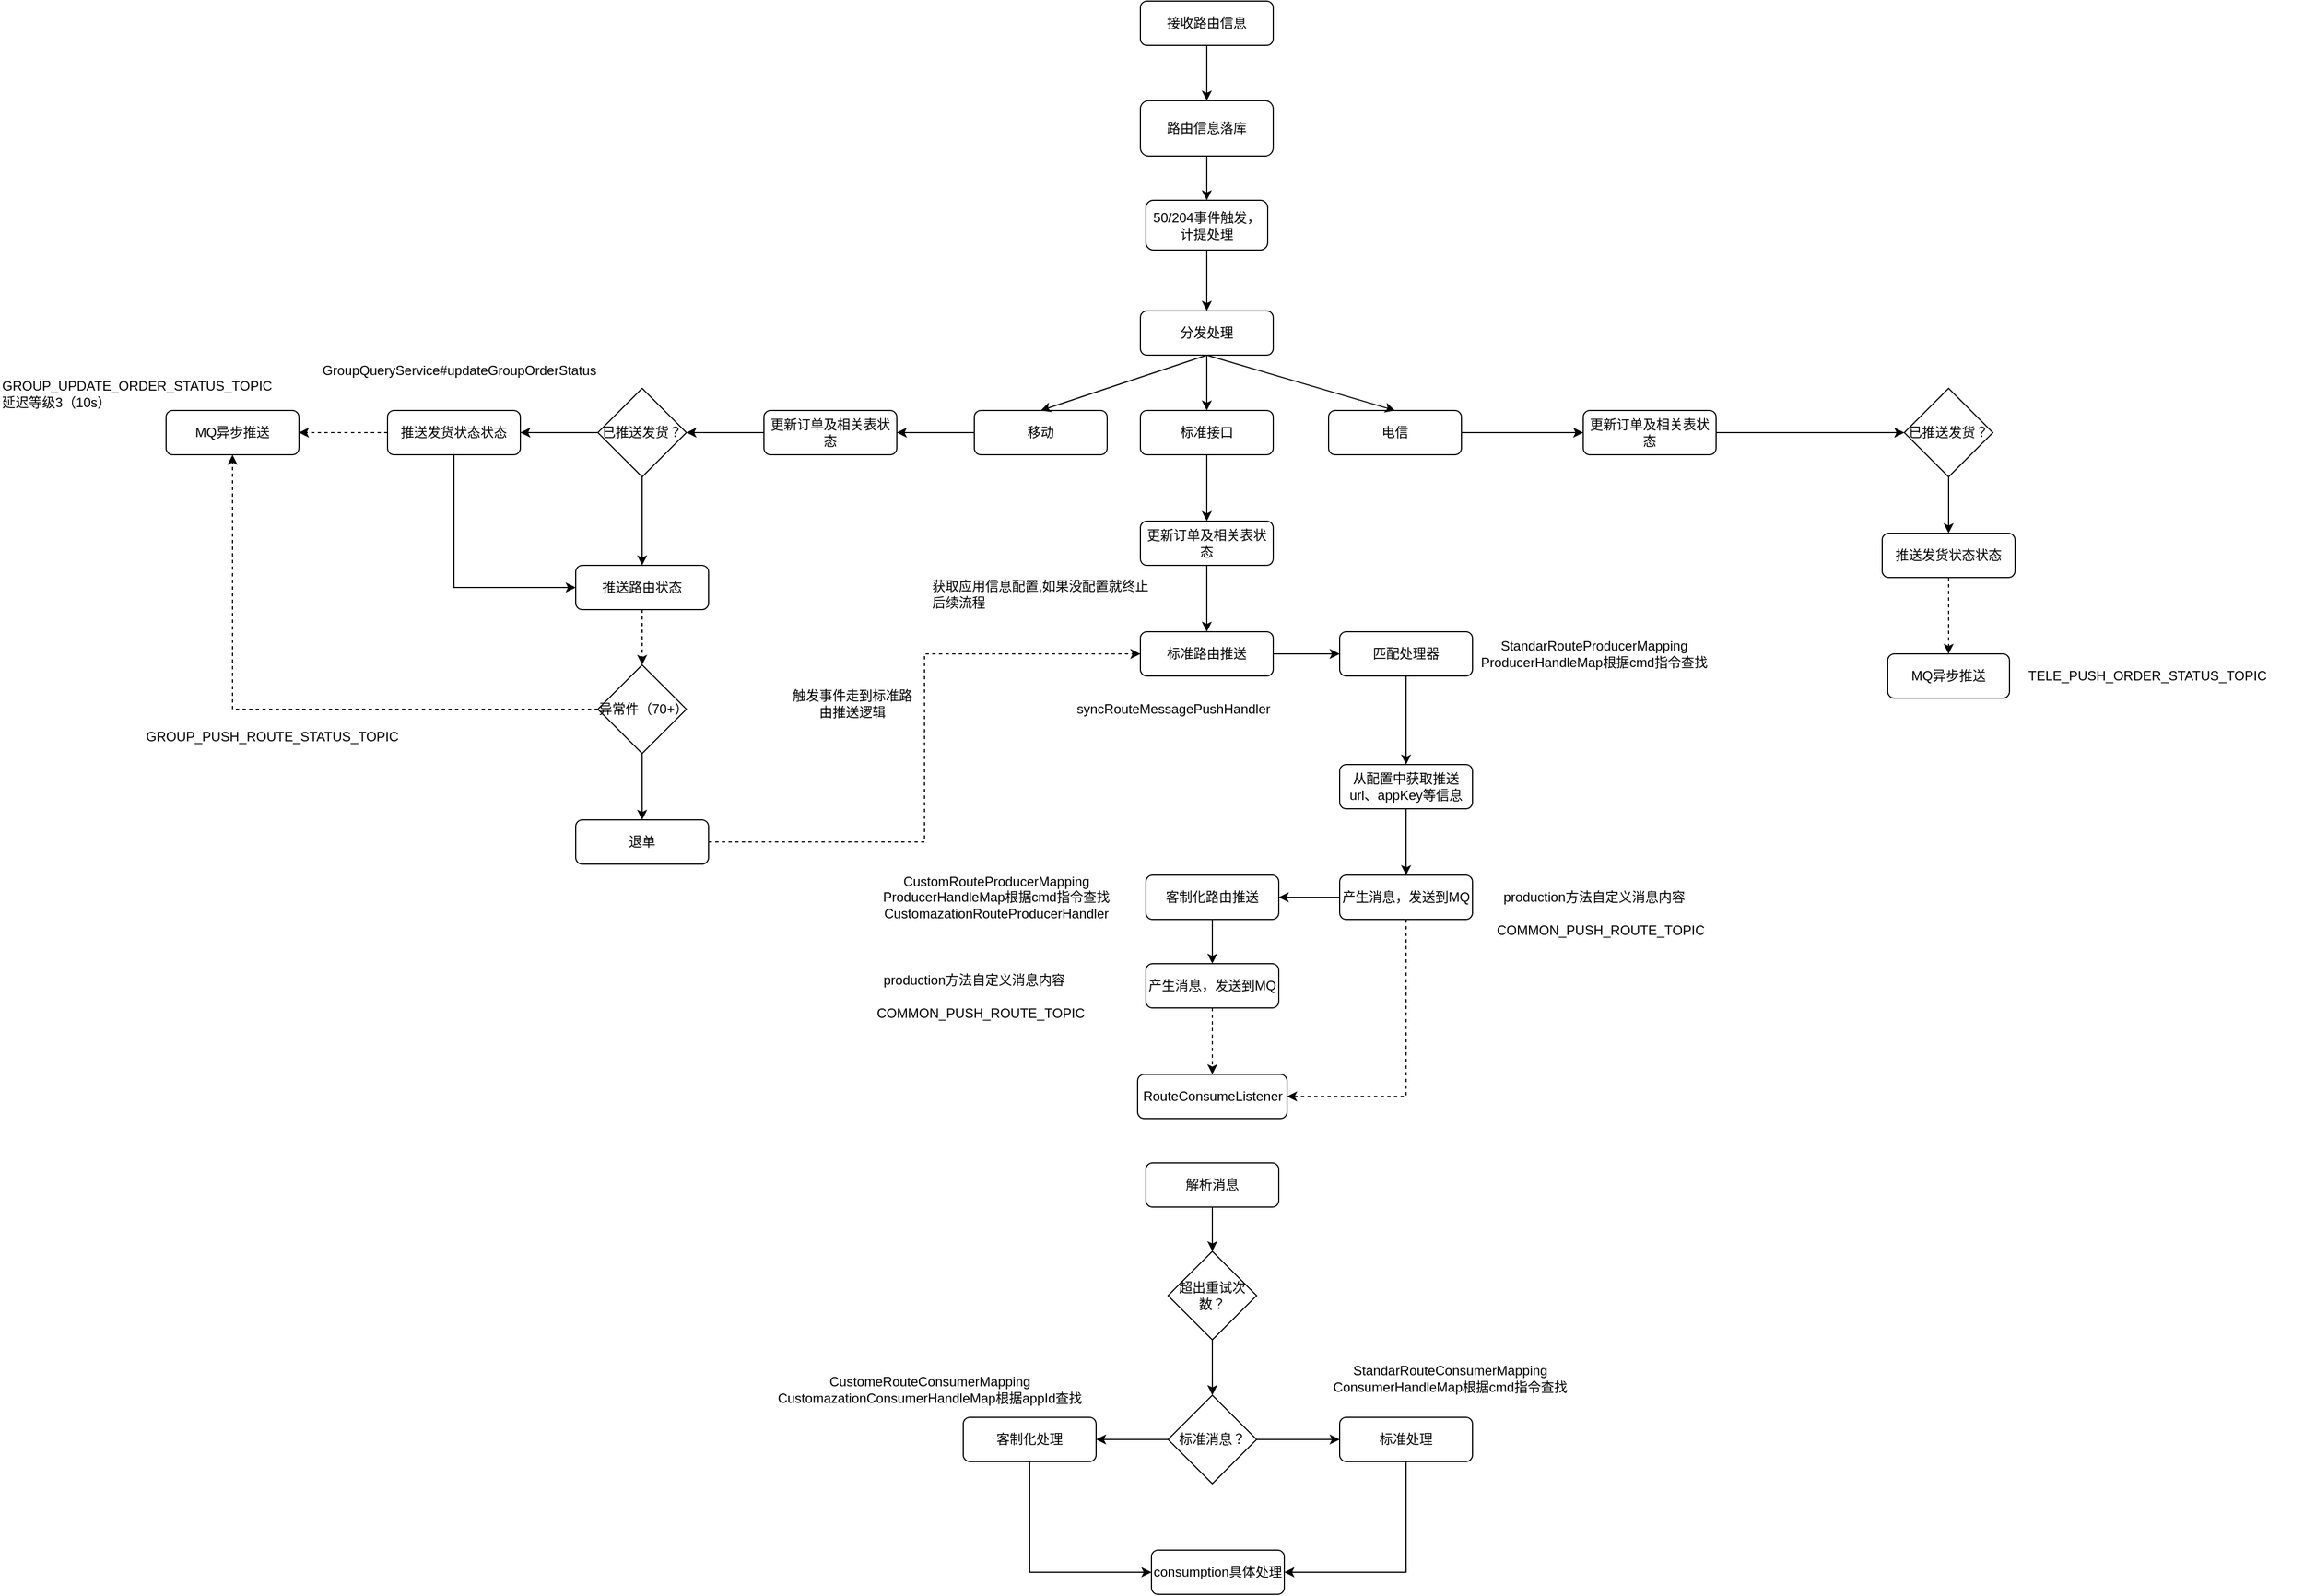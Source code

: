 <mxfile version="20.2.6" type="github">
  <diagram id="EuHHt0kimzctTxm0cvAj" name="第 1 页">
    <mxGraphModel dx="2591" dy="754" grid="1" gridSize="10" guides="1" tooltips="1" connect="1" arrows="1" fold="1" page="1" pageScale="1" pageWidth="1169" pageHeight="827" math="0" shadow="0">
      <root>
        <mxCell id="0" />
        <mxCell id="1" parent="0" />
        <mxCell id="pNDF83GQEm-mEWTt1PWk-8" style="edgeStyle=orthogonalEdgeStyle;rounded=0;orthogonalLoop=1;jettySize=auto;html=1;entryX=0.5;entryY=0;entryDx=0;entryDy=0;" edge="1" parent="1" source="pNDF83GQEm-mEWTt1PWk-1" target="pNDF83GQEm-mEWTt1PWk-2">
          <mxGeometry relative="1" as="geometry" />
        </mxCell>
        <mxCell id="pNDF83GQEm-mEWTt1PWk-1" value="接收路由信息" style="rounded=1;whiteSpace=wrap;html=1;" vertex="1" parent="1">
          <mxGeometry x="640" y="80" width="120" height="40" as="geometry" />
        </mxCell>
        <mxCell id="pNDF83GQEm-mEWTt1PWk-9" style="edgeStyle=orthogonalEdgeStyle;rounded=0;orthogonalLoop=1;jettySize=auto;html=1;" edge="1" parent="1" source="pNDF83GQEm-mEWTt1PWk-2" target="pNDF83GQEm-mEWTt1PWk-13">
          <mxGeometry relative="1" as="geometry" />
        </mxCell>
        <mxCell id="pNDF83GQEm-mEWTt1PWk-2" value="路由信息落库" style="rounded=1;whiteSpace=wrap;html=1;" vertex="1" parent="1">
          <mxGeometry x="640" y="170" width="120" height="50" as="geometry" />
        </mxCell>
        <mxCell id="pNDF83GQEm-mEWTt1PWk-10" style="edgeStyle=orthogonalEdgeStyle;rounded=0;orthogonalLoop=1;jettySize=auto;html=1;entryX=0.5;entryY=0;entryDx=0;entryDy=0;" edge="1" parent="1" source="pNDF83GQEm-mEWTt1PWk-3" target="pNDF83GQEm-mEWTt1PWk-6">
          <mxGeometry relative="1" as="geometry" />
        </mxCell>
        <mxCell id="pNDF83GQEm-mEWTt1PWk-3" value="分发处理" style="rounded=1;whiteSpace=wrap;html=1;" vertex="1" parent="1">
          <mxGeometry x="640" y="360" width="120" height="40" as="geometry" />
        </mxCell>
        <mxCell id="pNDF83GQEm-mEWTt1PWk-18" style="edgeStyle=orthogonalEdgeStyle;rounded=0;orthogonalLoop=1;jettySize=auto;html=1;entryX=1;entryY=0.5;entryDx=0;entryDy=0;" edge="1" parent="1" source="pNDF83GQEm-mEWTt1PWk-5" target="pNDF83GQEm-mEWTt1PWk-29">
          <mxGeometry relative="1" as="geometry" />
        </mxCell>
        <mxCell id="pNDF83GQEm-mEWTt1PWk-5" value="移动" style="rounded=1;whiteSpace=wrap;html=1;" vertex="1" parent="1">
          <mxGeometry x="490" y="450" width="120" height="40" as="geometry" />
        </mxCell>
        <mxCell id="pNDF83GQEm-mEWTt1PWk-64" style="edgeStyle=orthogonalEdgeStyle;rounded=0;orthogonalLoop=1;jettySize=auto;html=1;exitX=0.5;exitY=1;exitDx=0;exitDy=0;" edge="1" parent="1" source="pNDF83GQEm-mEWTt1PWk-6" target="pNDF83GQEm-mEWTt1PWk-63">
          <mxGeometry relative="1" as="geometry" />
        </mxCell>
        <mxCell id="pNDF83GQEm-mEWTt1PWk-6" value="标准接口" style="rounded=1;whiteSpace=wrap;html=1;" vertex="1" parent="1">
          <mxGeometry x="640" y="450" width="120" height="40" as="geometry" />
        </mxCell>
        <mxCell id="pNDF83GQEm-mEWTt1PWk-59" style="edgeStyle=orthogonalEdgeStyle;rounded=0;orthogonalLoop=1;jettySize=auto;html=1;entryX=0;entryY=0.5;entryDx=0;entryDy=0;" edge="1" parent="1" source="pNDF83GQEm-mEWTt1PWk-7" target="pNDF83GQEm-mEWTt1PWk-53">
          <mxGeometry relative="1" as="geometry" />
        </mxCell>
        <mxCell id="pNDF83GQEm-mEWTt1PWk-7" value="电信" style="rounded=1;whiteSpace=wrap;html=1;" vertex="1" parent="1">
          <mxGeometry x="810" y="450" width="120" height="40" as="geometry" />
        </mxCell>
        <mxCell id="pNDF83GQEm-mEWTt1PWk-11" value="" style="endArrow=classic;html=1;rounded=0;exitX=0.5;exitY=1;exitDx=0;exitDy=0;entryX=0.5;entryY=0;entryDx=0;entryDy=0;" edge="1" parent="1" source="pNDF83GQEm-mEWTt1PWk-3" target="pNDF83GQEm-mEWTt1PWk-7">
          <mxGeometry width="50" height="50" relative="1" as="geometry">
            <mxPoint x="850" y="400" as="sourcePoint" />
            <mxPoint x="900" y="350" as="targetPoint" />
          </mxGeometry>
        </mxCell>
        <mxCell id="pNDF83GQEm-mEWTt1PWk-12" value="" style="endArrow=classic;html=1;rounded=0;exitX=0.5;exitY=1;exitDx=0;exitDy=0;entryX=0.5;entryY=0;entryDx=0;entryDy=0;" edge="1" parent="1" source="pNDF83GQEm-mEWTt1PWk-3" target="pNDF83GQEm-mEWTt1PWk-5">
          <mxGeometry width="50" height="50" relative="1" as="geometry">
            <mxPoint x="400" y="480" as="sourcePoint" />
            <mxPoint x="450" y="430" as="targetPoint" />
          </mxGeometry>
        </mxCell>
        <mxCell id="pNDF83GQEm-mEWTt1PWk-14" style="edgeStyle=orthogonalEdgeStyle;rounded=0;orthogonalLoop=1;jettySize=auto;html=1;entryX=0.5;entryY=0;entryDx=0;entryDy=0;" edge="1" parent="1" source="pNDF83GQEm-mEWTt1PWk-13" target="pNDF83GQEm-mEWTt1PWk-3">
          <mxGeometry relative="1" as="geometry" />
        </mxCell>
        <mxCell id="pNDF83GQEm-mEWTt1PWk-13" value="50/204事件触发，计提处理" style="rounded=1;whiteSpace=wrap;html=1;" vertex="1" parent="1">
          <mxGeometry x="645" y="260" width="110" height="45" as="geometry" />
        </mxCell>
        <mxCell id="pNDF83GQEm-mEWTt1PWk-21" style="edgeStyle=orthogonalEdgeStyle;rounded=0;orthogonalLoop=1;jettySize=auto;html=1;entryX=1;entryY=0.5;entryDx=0;entryDy=0;" edge="1" parent="1" source="pNDF83GQEm-mEWTt1PWk-17" target="pNDF83GQEm-mEWTt1PWk-20">
          <mxGeometry relative="1" as="geometry" />
        </mxCell>
        <mxCell id="pNDF83GQEm-mEWTt1PWk-23" style="edgeStyle=orthogonalEdgeStyle;rounded=0;orthogonalLoop=1;jettySize=auto;html=1;entryX=0.5;entryY=0;entryDx=0;entryDy=0;" edge="1" parent="1" source="pNDF83GQEm-mEWTt1PWk-17" target="pNDF83GQEm-mEWTt1PWk-19">
          <mxGeometry relative="1" as="geometry" />
        </mxCell>
        <mxCell id="pNDF83GQEm-mEWTt1PWk-17" value="已推送发货？" style="rhombus;whiteSpace=wrap;html=1;" vertex="1" parent="1">
          <mxGeometry x="150" y="430" width="80" height="80" as="geometry" />
        </mxCell>
        <mxCell id="pNDF83GQEm-mEWTt1PWk-33" style="edgeStyle=orthogonalEdgeStyle;rounded=0;orthogonalLoop=1;jettySize=auto;html=1;entryX=0.5;entryY=0;entryDx=0;entryDy=0;dashed=1;" edge="1" parent="1" source="pNDF83GQEm-mEWTt1PWk-19" target="pNDF83GQEm-mEWTt1PWk-32">
          <mxGeometry relative="1" as="geometry" />
        </mxCell>
        <mxCell id="pNDF83GQEm-mEWTt1PWk-19" value="推送路由状态" style="rounded=1;whiteSpace=wrap;html=1;" vertex="1" parent="1">
          <mxGeometry x="130" y="590" width="120" height="40" as="geometry" />
        </mxCell>
        <mxCell id="pNDF83GQEm-mEWTt1PWk-22" style="edgeStyle=orthogonalEdgeStyle;rounded=0;orthogonalLoop=1;jettySize=auto;html=1;entryX=0;entryY=0.5;entryDx=0;entryDy=0;exitX=0.5;exitY=1;exitDx=0;exitDy=0;" edge="1" parent="1" source="pNDF83GQEm-mEWTt1PWk-20" target="pNDF83GQEm-mEWTt1PWk-19">
          <mxGeometry relative="1" as="geometry" />
        </mxCell>
        <mxCell id="pNDF83GQEm-mEWTt1PWk-27" style="edgeStyle=orthogonalEdgeStyle;rounded=0;orthogonalLoop=1;jettySize=auto;html=1;entryX=1;entryY=0.5;entryDx=0;entryDy=0;dashed=1;" edge="1" parent="1" source="pNDF83GQEm-mEWTt1PWk-20" target="pNDF83GQEm-mEWTt1PWk-26">
          <mxGeometry relative="1" as="geometry" />
        </mxCell>
        <mxCell id="pNDF83GQEm-mEWTt1PWk-20" value="推送发货状态状态" style="rounded=1;whiteSpace=wrap;html=1;" vertex="1" parent="1">
          <mxGeometry x="-40" y="450" width="120" height="40" as="geometry" />
        </mxCell>
        <mxCell id="pNDF83GQEm-mEWTt1PWk-24" value="GroupQueryService#updateGroupOrderStatus" style="text;html=1;strokeColor=none;fillColor=none;align=center;verticalAlign=middle;whiteSpace=wrap;rounded=0;" vertex="1" parent="1">
          <mxGeometry x="-100" y="399" width="250" height="30" as="geometry" />
        </mxCell>
        <mxCell id="pNDF83GQEm-mEWTt1PWk-26" value="MQ异步推送" style="rounded=1;whiteSpace=wrap;html=1;" vertex="1" parent="1">
          <mxGeometry x="-240" y="450" width="120" height="40" as="geometry" />
        </mxCell>
        <mxCell id="pNDF83GQEm-mEWTt1PWk-28" value="GROUP_UPDATE_ORDER_STATUS_TOPIC&lt;br&gt;延迟等级3（10s）" style="text;html=1;strokeColor=none;fillColor=none;align=left;verticalAlign=middle;whiteSpace=wrap;rounded=0;" vertex="1" parent="1">
          <mxGeometry x="-390" y="420" width="250" height="30" as="geometry" />
        </mxCell>
        <mxCell id="pNDF83GQEm-mEWTt1PWk-30" style="edgeStyle=orthogonalEdgeStyle;rounded=0;orthogonalLoop=1;jettySize=auto;html=1;entryX=1;entryY=0.5;entryDx=0;entryDy=0;" edge="1" parent="1" source="pNDF83GQEm-mEWTt1PWk-29" target="pNDF83GQEm-mEWTt1PWk-17">
          <mxGeometry relative="1" as="geometry" />
        </mxCell>
        <mxCell id="pNDF83GQEm-mEWTt1PWk-29" value="更新订单及相关表状态" style="rounded=1;whiteSpace=wrap;html=1;" vertex="1" parent="1">
          <mxGeometry x="300" y="450" width="120" height="40" as="geometry" />
        </mxCell>
        <mxCell id="pNDF83GQEm-mEWTt1PWk-34" style="edgeStyle=orthogonalEdgeStyle;rounded=0;orthogonalLoop=1;jettySize=auto;html=1;entryX=0.5;entryY=1;entryDx=0;entryDy=0;dashed=1;" edge="1" parent="1" source="pNDF83GQEm-mEWTt1PWk-32" target="pNDF83GQEm-mEWTt1PWk-26">
          <mxGeometry relative="1" as="geometry" />
        </mxCell>
        <mxCell id="pNDF83GQEm-mEWTt1PWk-38" style="edgeStyle=orthogonalEdgeStyle;rounded=0;orthogonalLoop=1;jettySize=auto;html=1;entryX=0.5;entryY=0;entryDx=0;entryDy=0;" edge="1" parent="1" source="pNDF83GQEm-mEWTt1PWk-32" target="pNDF83GQEm-mEWTt1PWk-37">
          <mxGeometry relative="1" as="geometry" />
        </mxCell>
        <mxCell id="pNDF83GQEm-mEWTt1PWk-32" value="异常件（70+）" style="rhombus;whiteSpace=wrap;html=1;" vertex="1" parent="1">
          <mxGeometry x="150" y="680" width="80" height="80" as="geometry" />
        </mxCell>
        <mxCell id="pNDF83GQEm-mEWTt1PWk-35" value="GROUP_PUSH_ROUTE_STATUS_TOPIC" style="text;html=1;strokeColor=none;fillColor=none;align=left;verticalAlign=middle;whiteSpace=wrap;rounded=0;" vertex="1" parent="1">
          <mxGeometry x="-260" y="730" width="250" height="30" as="geometry" />
        </mxCell>
        <mxCell id="pNDF83GQEm-mEWTt1PWk-108" style="edgeStyle=orthogonalEdgeStyle;rounded=0;orthogonalLoop=1;jettySize=auto;html=1;entryX=0;entryY=0.5;entryDx=0;entryDy=0;dashed=1;" edge="1" parent="1" source="pNDF83GQEm-mEWTt1PWk-37" target="pNDF83GQEm-mEWTt1PWk-66">
          <mxGeometry relative="1" as="geometry">
            <mxPoint x="470" y="700" as="targetPoint" />
          </mxGeometry>
        </mxCell>
        <mxCell id="pNDF83GQEm-mEWTt1PWk-37" value="退单" style="rounded=1;whiteSpace=wrap;html=1;" vertex="1" parent="1">
          <mxGeometry x="130" y="820" width="120" height="40" as="geometry" />
        </mxCell>
        <mxCell id="pNDF83GQEm-mEWTt1PWk-41" style="edgeStyle=orthogonalEdgeStyle;rounded=0;orthogonalLoop=1;jettySize=auto;html=1;entryX=0.5;entryY=0;entryDx=0;entryDy=0;" edge="1" parent="1" source="pNDF83GQEm-mEWTt1PWk-43" target="pNDF83GQEm-mEWTt1PWk-48">
          <mxGeometry relative="1" as="geometry" />
        </mxCell>
        <mxCell id="pNDF83GQEm-mEWTt1PWk-43" value="已推送发货？" style="rhombus;whiteSpace=wrap;html=1;" vertex="1" parent="1">
          <mxGeometry x="1330" y="430" width="80" height="80" as="geometry" />
        </mxCell>
        <mxCell id="pNDF83GQEm-mEWTt1PWk-47" style="edgeStyle=orthogonalEdgeStyle;rounded=0;orthogonalLoop=1;jettySize=auto;html=1;entryX=0.5;entryY=0;entryDx=0;entryDy=0;dashed=1;" edge="1" parent="1" source="pNDF83GQEm-mEWTt1PWk-48" target="pNDF83GQEm-mEWTt1PWk-50">
          <mxGeometry relative="1" as="geometry" />
        </mxCell>
        <mxCell id="pNDF83GQEm-mEWTt1PWk-48" value="推送发货状态状态" style="rounded=1;whiteSpace=wrap;html=1;" vertex="1" parent="1">
          <mxGeometry x="1310" y="561" width="120" height="40" as="geometry" />
        </mxCell>
        <mxCell id="pNDF83GQEm-mEWTt1PWk-50" value="MQ异步推送" style="rounded=1;whiteSpace=wrap;html=1;" vertex="1" parent="1">
          <mxGeometry x="1315" y="670" width="110" height="40" as="geometry" />
        </mxCell>
        <mxCell id="pNDF83GQEm-mEWTt1PWk-51" value="TELE_PUSH_ORDER_STATUS_TOPIC" style="text;html=1;strokeColor=none;fillColor=none;align=left;verticalAlign=middle;whiteSpace=wrap;rounded=0;" vertex="1" parent="1">
          <mxGeometry x="1440" y="675" width="250" height="30" as="geometry" />
        </mxCell>
        <mxCell id="pNDF83GQEm-mEWTt1PWk-62" style="edgeStyle=orthogonalEdgeStyle;rounded=0;orthogonalLoop=1;jettySize=auto;html=1;entryX=0;entryY=0.5;entryDx=0;entryDy=0;" edge="1" parent="1" source="pNDF83GQEm-mEWTt1PWk-53" target="pNDF83GQEm-mEWTt1PWk-43">
          <mxGeometry relative="1" as="geometry">
            <mxPoint x="1290" y="470" as="sourcePoint" />
          </mxGeometry>
        </mxCell>
        <mxCell id="pNDF83GQEm-mEWTt1PWk-53" value="更新订单及相关表状态" style="rounded=1;whiteSpace=wrap;html=1;" vertex="1" parent="1">
          <mxGeometry x="1040" y="450" width="120" height="40" as="geometry" />
        </mxCell>
        <mxCell id="pNDF83GQEm-mEWTt1PWk-67" style="edgeStyle=orthogonalEdgeStyle;rounded=0;orthogonalLoop=1;jettySize=auto;html=1;entryX=0.5;entryY=0;entryDx=0;entryDy=0;" edge="1" parent="1" source="pNDF83GQEm-mEWTt1PWk-63" target="pNDF83GQEm-mEWTt1PWk-66">
          <mxGeometry relative="1" as="geometry" />
        </mxCell>
        <mxCell id="pNDF83GQEm-mEWTt1PWk-63" value="更新订单及相关表状态" style="rounded=1;whiteSpace=wrap;html=1;" vertex="1" parent="1">
          <mxGeometry x="640" y="550" width="120" height="40" as="geometry" />
        </mxCell>
        <mxCell id="pNDF83GQEm-mEWTt1PWk-80" style="edgeStyle=orthogonalEdgeStyle;rounded=0;orthogonalLoop=1;jettySize=auto;html=1;entryX=0;entryY=0.5;entryDx=0;entryDy=0;" edge="1" parent="1" source="pNDF83GQEm-mEWTt1PWk-66" target="pNDF83GQEm-mEWTt1PWk-70">
          <mxGeometry relative="1" as="geometry" />
        </mxCell>
        <mxCell id="pNDF83GQEm-mEWTt1PWk-66" value="标准路由推送" style="rounded=1;whiteSpace=wrap;html=1;" vertex="1" parent="1">
          <mxGeometry x="640" y="650" width="120" height="40" as="geometry" />
        </mxCell>
        <mxCell id="pNDF83GQEm-mEWTt1PWk-68" value="获取应用信息配置,如果没配置就终止后续流程" style="text;html=1;strokeColor=none;fillColor=none;align=left;verticalAlign=middle;whiteSpace=wrap;rounded=0;" vertex="1" parent="1">
          <mxGeometry x="450" y="601" width="200" height="30" as="geometry" />
        </mxCell>
        <mxCell id="pNDF83GQEm-mEWTt1PWk-69" value="syncRouteMessagePushHandler" style="text;html=1;strokeColor=none;fillColor=none;align=center;verticalAlign=middle;whiteSpace=wrap;rounded=0;" vertex="1" parent="1">
          <mxGeometry x="575" y="705" width="190" height="30" as="geometry" />
        </mxCell>
        <mxCell id="pNDF83GQEm-mEWTt1PWk-75" style="edgeStyle=orthogonalEdgeStyle;rounded=0;orthogonalLoop=1;jettySize=auto;html=1;" edge="1" parent="1" source="pNDF83GQEm-mEWTt1PWk-70" target="pNDF83GQEm-mEWTt1PWk-74">
          <mxGeometry relative="1" as="geometry" />
        </mxCell>
        <mxCell id="pNDF83GQEm-mEWTt1PWk-70" value="匹配处理器" style="rounded=1;whiteSpace=wrap;html=1;" vertex="1" parent="1">
          <mxGeometry x="820" y="650" width="120" height="40" as="geometry" />
        </mxCell>
        <mxCell id="pNDF83GQEm-mEWTt1PWk-72" value="StandarRouteProducerMapping&lt;br&gt;ProducerHandleMap根据cmd指令查找" style="text;html=1;strokeColor=none;fillColor=none;align=center;verticalAlign=middle;whiteSpace=wrap;rounded=0;" vertex="1" parent="1">
          <mxGeometry x="930" y="655" width="240" height="30" as="geometry" />
        </mxCell>
        <mxCell id="pNDF83GQEm-mEWTt1PWk-77" style="edgeStyle=orthogonalEdgeStyle;rounded=0;orthogonalLoop=1;jettySize=auto;html=1;" edge="1" parent="1" source="pNDF83GQEm-mEWTt1PWk-74" target="pNDF83GQEm-mEWTt1PWk-76">
          <mxGeometry relative="1" as="geometry" />
        </mxCell>
        <mxCell id="pNDF83GQEm-mEWTt1PWk-74" value="从配置中获取推送url、appKey等信息" style="rounded=1;whiteSpace=wrap;html=1;" vertex="1" parent="1">
          <mxGeometry x="820" y="770" width="120" height="40" as="geometry" />
        </mxCell>
        <mxCell id="pNDF83GQEm-mEWTt1PWk-82" style="edgeStyle=orthogonalEdgeStyle;rounded=0;orthogonalLoop=1;jettySize=auto;html=1;entryX=1;entryY=0.5;entryDx=0;entryDy=0;" edge="1" parent="1" source="pNDF83GQEm-mEWTt1PWk-76" target="pNDF83GQEm-mEWTt1PWk-81">
          <mxGeometry relative="1" as="geometry" />
        </mxCell>
        <mxCell id="pNDF83GQEm-mEWTt1PWk-92" style="edgeStyle=orthogonalEdgeStyle;rounded=0;orthogonalLoop=1;jettySize=auto;html=1;entryX=1;entryY=0.5;entryDx=0;entryDy=0;exitX=0.5;exitY=1;exitDx=0;exitDy=0;dashed=1;" edge="1" parent="1" source="pNDF83GQEm-mEWTt1PWk-76" target="pNDF83GQEm-mEWTt1PWk-90">
          <mxGeometry relative="1" as="geometry" />
        </mxCell>
        <mxCell id="pNDF83GQEm-mEWTt1PWk-76" value="产生消息，发送到MQ" style="rounded=1;whiteSpace=wrap;html=1;" vertex="1" parent="1">
          <mxGeometry x="820" y="870" width="120" height="40" as="geometry" />
        </mxCell>
        <mxCell id="pNDF83GQEm-mEWTt1PWk-78" value="production方法自定义消息内容" style="text;html=1;strokeColor=none;fillColor=none;align=center;verticalAlign=middle;whiteSpace=wrap;rounded=0;" vertex="1" parent="1">
          <mxGeometry x="950" y="875" width="200" height="30" as="geometry" />
        </mxCell>
        <mxCell id="pNDF83GQEm-mEWTt1PWk-86" style="edgeStyle=orthogonalEdgeStyle;rounded=0;orthogonalLoop=1;jettySize=auto;html=1;entryX=0.5;entryY=0;entryDx=0;entryDy=0;" edge="1" parent="1" source="pNDF83GQEm-mEWTt1PWk-81" target="pNDF83GQEm-mEWTt1PWk-85">
          <mxGeometry relative="1" as="geometry" />
        </mxCell>
        <mxCell id="pNDF83GQEm-mEWTt1PWk-81" value="客制化路由推送" style="rounded=1;whiteSpace=wrap;html=1;" vertex="1" parent="1">
          <mxGeometry x="645" y="870" width="120" height="40" as="geometry" />
        </mxCell>
        <mxCell id="pNDF83GQEm-mEWTt1PWk-83" value="COMMON_PUSH_ROUTE_TOPIC" style="text;html=1;strokeColor=none;fillColor=none;align=left;verticalAlign=middle;whiteSpace=wrap;rounded=0;" vertex="1" parent="1">
          <mxGeometry x="960" y="905" width="200" height="30" as="geometry" />
        </mxCell>
        <mxCell id="pNDF83GQEm-mEWTt1PWk-84" value="CustomRouteProducerMapping&lt;br&gt;ProducerHandleMap根据cmd指令查找CustomazationRouteProducerHandler" style="text;html=1;strokeColor=none;fillColor=none;align=center;verticalAlign=middle;whiteSpace=wrap;rounded=0;" vertex="1" parent="1">
          <mxGeometry x="390" y="857.5" width="240" height="65" as="geometry" />
        </mxCell>
        <mxCell id="pNDF83GQEm-mEWTt1PWk-91" style="edgeStyle=orthogonalEdgeStyle;rounded=0;orthogonalLoop=1;jettySize=auto;html=1;dashed=1;" edge="1" parent="1" source="pNDF83GQEm-mEWTt1PWk-85" target="pNDF83GQEm-mEWTt1PWk-90">
          <mxGeometry relative="1" as="geometry" />
        </mxCell>
        <mxCell id="pNDF83GQEm-mEWTt1PWk-85" value="产生消息，发送到MQ" style="rounded=1;whiteSpace=wrap;html=1;" vertex="1" parent="1">
          <mxGeometry x="645" y="950" width="120" height="40" as="geometry" />
        </mxCell>
        <mxCell id="pNDF83GQEm-mEWTt1PWk-87" value="production方法自定义消息内容" style="text;html=1;strokeColor=none;fillColor=none;align=center;verticalAlign=middle;whiteSpace=wrap;rounded=0;" vertex="1" parent="1">
          <mxGeometry x="390" y="950" width="200" height="30" as="geometry" />
        </mxCell>
        <mxCell id="pNDF83GQEm-mEWTt1PWk-88" value="COMMON_PUSH_ROUTE_TOPIC" style="text;html=1;strokeColor=none;fillColor=none;align=left;verticalAlign=middle;whiteSpace=wrap;rounded=0;" vertex="1" parent="1">
          <mxGeometry x="400" y="980" width="200" height="30" as="geometry" />
        </mxCell>
        <mxCell id="pNDF83GQEm-mEWTt1PWk-90" value="RouteConsumeListener" style="rounded=1;whiteSpace=wrap;html=1;" vertex="1" parent="1">
          <mxGeometry x="637.5" y="1050" width="135" height="40" as="geometry" />
        </mxCell>
        <mxCell id="pNDF83GQEm-mEWTt1PWk-95" style="edgeStyle=orthogonalEdgeStyle;rounded=0;orthogonalLoop=1;jettySize=auto;html=1;" edge="1" parent="1" source="pNDF83GQEm-mEWTt1PWk-93" target="pNDF83GQEm-mEWTt1PWk-94">
          <mxGeometry relative="1" as="geometry" />
        </mxCell>
        <mxCell id="pNDF83GQEm-mEWTt1PWk-93" value="解析消息" style="rounded=1;whiteSpace=wrap;html=1;" vertex="1" parent="1">
          <mxGeometry x="645" y="1130" width="120" height="40" as="geometry" />
        </mxCell>
        <mxCell id="pNDF83GQEm-mEWTt1PWk-99" style="edgeStyle=orthogonalEdgeStyle;rounded=0;orthogonalLoop=1;jettySize=auto;html=1;entryX=0.5;entryY=0;entryDx=0;entryDy=0;" edge="1" parent="1" source="pNDF83GQEm-mEWTt1PWk-94" target="pNDF83GQEm-mEWTt1PWk-96">
          <mxGeometry relative="1" as="geometry" />
        </mxCell>
        <mxCell id="pNDF83GQEm-mEWTt1PWk-94" value="超出重试次数？" style="rhombus;whiteSpace=wrap;html=1;" vertex="1" parent="1">
          <mxGeometry x="665" y="1210" width="80" height="80" as="geometry" />
        </mxCell>
        <mxCell id="pNDF83GQEm-mEWTt1PWk-102" style="edgeStyle=orthogonalEdgeStyle;rounded=0;orthogonalLoop=1;jettySize=auto;html=1;entryX=1;entryY=0.5;entryDx=0;entryDy=0;" edge="1" parent="1" source="pNDF83GQEm-mEWTt1PWk-96" target="pNDF83GQEm-mEWTt1PWk-100">
          <mxGeometry relative="1" as="geometry" />
        </mxCell>
        <mxCell id="pNDF83GQEm-mEWTt1PWk-103" style="edgeStyle=orthogonalEdgeStyle;rounded=0;orthogonalLoop=1;jettySize=auto;html=1;entryX=0;entryY=0.5;entryDx=0;entryDy=0;" edge="1" parent="1" source="pNDF83GQEm-mEWTt1PWk-96" target="pNDF83GQEm-mEWTt1PWk-101">
          <mxGeometry relative="1" as="geometry" />
        </mxCell>
        <mxCell id="pNDF83GQEm-mEWTt1PWk-96" value="标准消息？" style="rhombus;whiteSpace=wrap;html=1;" vertex="1" parent="1">
          <mxGeometry x="665" y="1340" width="80" height="80" as="geometry" />
        </mxCell>
        <mxCell id="pNDF83GQEm-mEWTt1PWk-97" value="StandarRouteConsumerMapping&lt;br&gt;ConsumerHandleMap根据cmd指令查找" style="text;html=1;strokeColor=none;fillColor=none;align=center;verticalAlign=middle;whiteSpace=wrap;rounded=0;" vertex="1" parent="1">
          <mxGeometry x="800" y="1310" width="240" height="30" as="geometry" />
        </mxCell>
        <mxCell id="pNDF83GQEm-mEWTt1PWk-98" value="CustomeRouteConsumerMapping&lt;br&gt;CustomazationConsumerHandleMap根据appId查找" style="text;html=1;strokeColor=none;fillColor=none;align=center;verticalAlign=middle;whiteSpace=wrap;rounded=0;" vertex="1" parent="1">
          <mxGeometry x="290" y="1320" width="320" height="30" as="geometry" />
        </mxCell>
        <mxCell id="pNDF83GQEm-mEWTt1PWk-106" style="edgeStyle=orthogonalEdgeStyle;rounded=0;orthogonalLoop=1;jettySize=auto;html=1;entryX=0;entryY=0.5;entryDx=0;entryDy=0;exitX=0.5;exitY=1;exitDx=0;exitDy=0;" edge="1" parent="1" source="pNDF83GQEm-mEWTt1PWk-100" target="pNDF83GQEm-mEWTt1PWk-105">
          <mxGeometry relative="1" as="geometry" />
        </mxCell>
        <mxCell id="pNDF83GQEm-mEWTt1PWk-100" value="客制化处理" style="rounded=1;whiteSpace=wrap;html=1;" vertex="1" parent="1">
          <mxGeometry x="480" y="1360" width="120" height="40" as="geometry" />
        </mxCell>
        <mxCell id="pNDF83GQEm-mEWTt1PWk-107" style="edgeStyle=orthogonalEdgeStyle;rounded=0;orthogonalLoop=1;jettySize=auto;html=1;entryX=1;entryY=0.5;entryDx=0;entryDy=0;exitX=0.5;exitY=1;exitDx=0;exitDy=0;" edge="1" parent="1" source="pNDF83GQEm-mEWTt1PWk-101" target="pNDF83GQEm-mEWTt1PWk-105">
          <mxGeometry relative="1" as="geometry" />
        </mxCell>
        <mxCell id="pNDF83GQEm-mEWTt1PWk-101" value="标准处理" style="rounded=1;whiteSpace=wrap;html=1;" vertex="1" parent="1">
          <mxGeometry x="820" y="1360" width="120" height="40" as="geometry" />
        </mxCell>
        <mxCell id="pNDF83GQEm-mEWTt1PWk-105" value="consumption具体处理" style="rounded=1;whiteSpace=wrap;html=1;" vertex="1" parent="1">
          <mxGeometry x="650" y="1480" width="120" height="40" as="geometry" />
        </mxCell>
        <mxCell id="pNDF83GQEm-mEWTt1PWk-109" value="触发事件走到标准路由推送逻辑" style="text;html=1;strokeColor=none;fillColor=none;align=center;verticalAlign=middle;whiteSpace=wrap;rounded=0;" vertex="1" parent="1">
          <mxGeometry x="320" y="700" width="120" height="30" as="geometry" />
        </mxCell>
      </root>
    </mxGraphModel>
  </diagram>
</mxfile>
